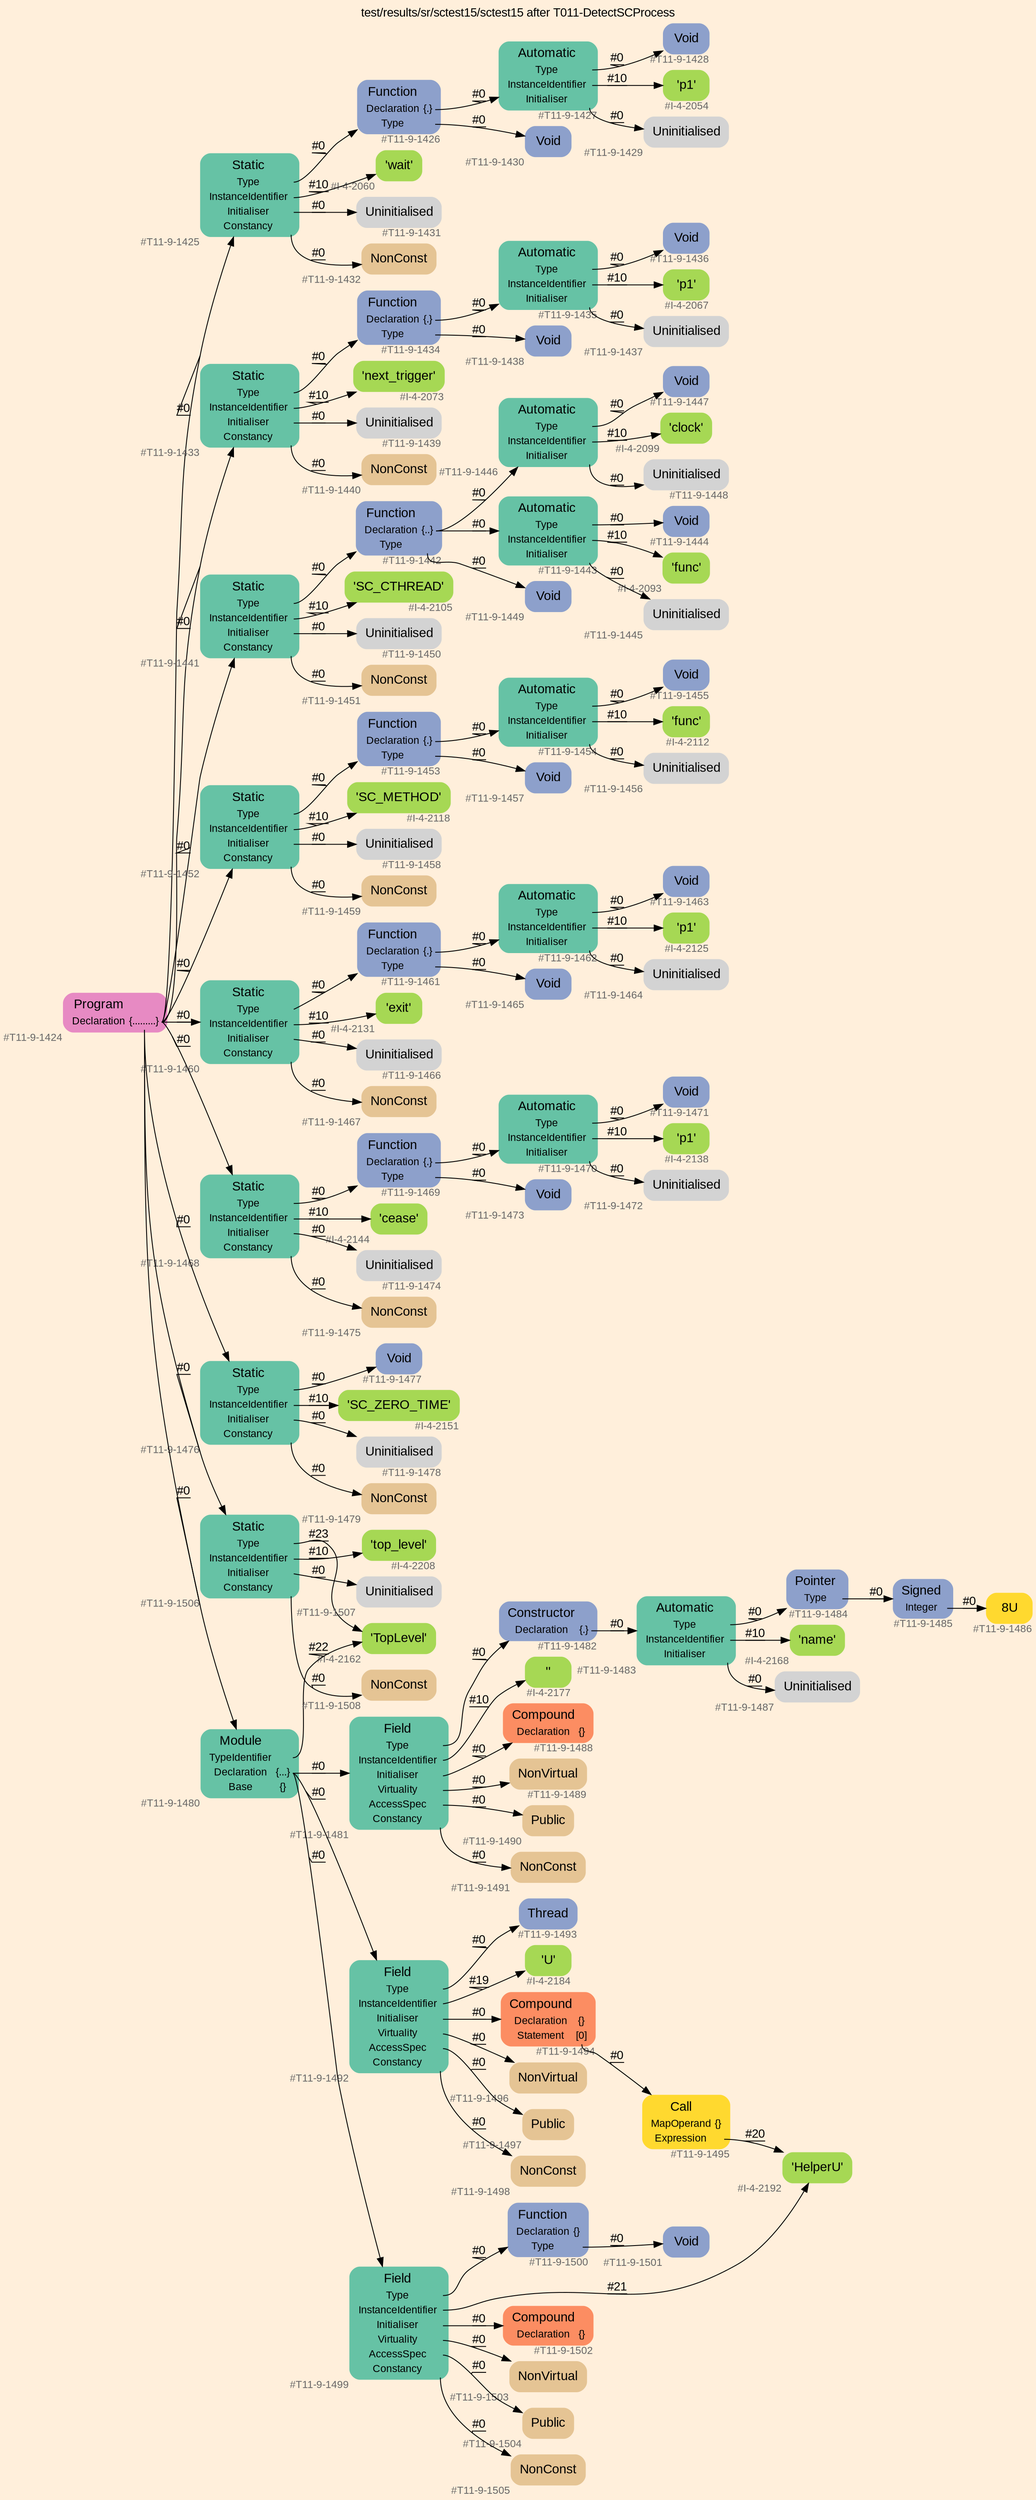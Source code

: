 digraph "test/results/sr/sctest15/sctest15 after T011-DetectSCProcess" {
label = "test/results/sr/sctest15/sctest15 after T011-DetectSCProcess"
labelloc = t
graph [
    rankdir = "LR"
    ranksep = 0.3
    bgcolor = antiquewhite1
    color = black
    fontcolor = black
    fontname = "Arial"
];
node [
    fontname = "Arial"
];
edge [
    fontname = "Arial"
];

// -------------------- node figure --------------------
// -------- block #T11-9-1424 ----------
"#T11-9-1424" [
    fillcolor = "/set28/4"
    xlabel = "#T11-9-1424"
    fontsize = "12"
    fontcolor = grey40
    shape = "plaintext"
    label = <<TABLE BORDER="0" CELLBORDER="0" CELLSPACING="0">
     <TR><TD><FONT COLOR="black" POINT-SIZE="15">Program</FONT></TD></TR>
     <TR><TD><FONT COLOR="black" POINT-SIZE="12">Declaration</FONT></TD><TD PORT="port0"><FONT COLOR="black" POINT-SIZE="12">{.........}</FONT></TD></TR>
    </TABLE>>
    style = "rounded,filled"
];

// -------- block #T11-9-1425 ----------
"#T11-9-1425" [
    fillcolor = "/set28/1"
    xlabel = "#T11-9-1425"
    fontsize = "12"
    fontcolor = grey40
    shape = "plaintext"
    label = <<TABLE BORDER="0" CELLBORDER="0" CELLSPACING="0">
     <TR><TD><FONT COLOR="black" POINT-SIZE="15">Static</FONT></TD></TR>
     <TR><TD><FONT COLOR="black" POINT-SIZE="12">Type</FONT></TD><TD PORT="port0"></TD></TR>
     <TR><TD><FONT COLOR="black" POINT-SIZE="12">InstanceIdentifier</FONT></TD><TD PORT="port1"></TD></TR>
     <TR><TD><FONT COLOR="black" POINT-SIZE="12">Initialiser</FONT></TD><TD PORT="port2"></TD></TR>
     <TR><TD><FONT COLOR="black" POINT-SIZE="12">Constancy</FONT></TD><TD PORT="port3"></TD></TR>
    </TABLE>>
    style = "rounded,filled"
];

// -------- block #T11-9-1426 ----------
"#T11-9-1426" [
    fillcolor = "/set28/3"
    xlabel = "#T11-9-1426"
    fontsize = "12"
    fontcolor = grey40
    shape = "plaintext"
    label = <<TABLE BORDER="0" CELLBORDER="0" CELLSPACING="0">
     <TR><TD><FONT COLOR="black" POINT-SIZE="15">Function</FONT></TD></TR>
     <TR><TD><FONT COLOR="black" POINT-SIZE="12">Declaration</FONT></TD><TD PORT="port0"><FONT COLOR="black" POINT-SIZE="12">{.}</FONT></TD></TR>
     <TR><TD><FONT COLOR="black" POINT-SIZE="12">Type</FONT></TD><TD PORT="port1"></TD></TR>
    </TABLE>>
    style = "rounded,filled"
];

// -------- block #T11-9-1427 ----------
"#T11-9-1427" [
    fillcolor = "/set28/1"
    xlabel = "#T11-9-1427"
    fontsize = "12"
    fontcolor = grey40
    shape = "plaintext"
    label = <<TABLE BORDER="0" CELLBORDER="0" CELLSPACING="0">
     <TR><TD><FONT COLOR="black" POINT-SIZE="15">Automatic</FONT></TD></TR>
     <TR><TD><FONT COLOR="black" POINT-SIZE="12">Type</FONT></TD><TD PORT="port0"></TD></TR>
     <TR><TD><FONT COLOR="black" POINT-SIZE="12">InstanceIdentifier</FONT></TD><TD PORT="port1"></TD></TR>
     <TR><TD><FONT COLOR="black" POINT-SIZE="12">Initialiser</FONT></TD><TD PORT="port2"></TD></TR>
    </TABLE>>
    style = "rounded,filled"
];

// -------- block #T11-9-1428 ----------
"#T11-9-1428" [
    fillcolor = "/set28/3"
    xlabel = "#T11-9-1428"
    fontsize = "12"
    fontcolor = grey40
    shape = "plaintext"
    label = <<TABLE BORDER="0" CELLBORDER="0" CELLSPACING="0">
     <TR><TD><FONT COLOR="black" POINT-SIZE="15">Void</FONT></TD></TR>
    </TABLE>>
    style = "rounded,filled"
];

// -------- block #I-4-2054 ----------
"#I-4-2054" [
    fillcolor = "/set28/5"
    xlabel = "#I-4-2054"
    fontsize = "12"
    fontcolor = grey40
    shape = "plaintext"
    label = <<TABLE BORDER="0" CELLBORDER="0" CELLSPACING="0">
     <TR><TD><FONT COLOR="black" POINT-SIZE="15">'p1'</FONT></TD></TR>
    </TABLE>>
    style = "rounded,filled"
];

// -------- block #T11-9-1429 ----------
"#T11-9-1429" [
    xlabel = "#T11-9-1429"
    fontsize = "12"
    fontcolor = grey40
    shape = "plaintext"
    label = <<TABLE BORDER="0" CELLBORDER="0" CELLSPACING="0">
     <TR><TD><FONT COLOR="black" POINT-SIZE="15">Uninitialised</FONT></TD></TR>
    </TABLE>>
    style = "rounded,filled"
];

// -------- block #T11-9-1430 ----------
"#T11-9-1430" [
    fillcolor = "/set28/3"
    xlabel = "#T11-9-1430"
    fontsize = "12"
    fontcolor = grey40
    shape = "plaintext"
    label = <<TABLE BORDER="0" CELLBORDER="0" CELLSPACING="0">
     <TR><TD><FONT COLOR="black" POINT-SIZE="15">Void</FONT></TD></TR>
    </TABLE>>
    style = "rounded,filled"
];

// -------- block #I-4-2060 ----------
"#I-4-2060" [
    fillcolor = "/set28/5"
    xlabel = "#I-4-2060"
    fontsize = "12"
    fontcolor = grey40
    shape = "plaintext"
    label = <<TABLE BORDER="0" CELLBORDER="0" CELLSPACING="0">
     <TR><TD><FONT COLOR="black" POINT-SIZE="15">'wait'</FONT></TD></TR>
    </TABLE>>
    style = "rounded,filled"
];

// -------- block #T11-9-1431 ----------
"#T11-9-1431" [
    xlabel = "#T11-9-1431"
    fontsize = "12"
    fontcolor = grey40
    shape = "plaintext"
    label = <<TABLE BORDER="0" CELLBORDER="0" CELLSPACING="0">
     <TR><TD><FONT COLOR="black" POINT-SIZE="15">Uninitialised</FONT></TD></TR>
    </TABLE>>
    style = "rounded,filled"
];

// -------- block #T11-9-1432 ----------
"#T11-9-1432" [
    fillcolor = "/set28/7"
    xlabel = "#T11-9-1432"
    fontsize = "12"
    fontcolor = grey40
    shape = "plaintext"
    label = <<TABLE BORDER="0" CELLBORDER="0" CELLSPACING="0">
     <TR><TD><FONT COLOR="black" POINT-SIZE="15">NonConst</FONT></TD></TR>
    </TABLE>>
    style = "rounded,filled"
];

// -------- block #T11-9-1433 ----------
"#T11-9-1433" [
    fillcolor = "/set28/1"
    xlabel = "#T11-9-1433"
    fontsize = "12"
    fontcolor = grey40
    shape = "plaintext"
    label = <<TABLE BORDER="0" CELLBORDER="0" CELLSPACING="0">
     <TR><TD><FONT COLOR="black" POINT-SIZE="15">Static</FONT></TD></TR>
     <TR><TD><FONT COLOR="black" POINT-SIZE="12">Type</FONT></TD><TD PORT="port0"></TD></TR>
     <TR><TD><FONT COLOR="black" POINT-SIZE="12">InstanceIdentifier</FONT></TD><TD PORT="port1"></TD></TR>
     <TR><TD><FONT COLOR="black" POINT-SIZE="12">Initialiser</FONT></TD><TD PORT="port2"></TD></TR>
     <TR><TD><FONT COLOR="black" POINT-SIZE="12">Constancy</FONT></TD><TD PORT="port3"></TD></TR>
    </TABLE>>
    style = "rounded,filled"
];

// -------- block #T11-9-1434 ----------
"#T11-9-1434" [
    fillcolor = "/set28/3"
    xlabel = "#T11-9-1434"
    fontsize = "12"
    fontcolor = grey40
    shape = "plaintext"
    label = <<TABLE BORDER="0" CELLBORDER="0" CELLSPACING="0">
     <TR><TD><FONT COLOR="black" POINT-SIZE="15">Function</FONT></TD></TR>
     <TR><TD><FONT COLOR="black" POINT-SIZE="12">Declaration</FONT></TD><TD PORT="port0"><FONT COLOR="black" POINT-SIZE="12">{.}</FONT></TD></TR>
     <TR><TD><FONT COLOR="black" POINT-SIZE="12">Type</FONT></TD><TD PORT="port1"></TD></TR>
    </TABLE>>
    style = "rounded,filled"
];

// -------- block #T11-9-1435 ----------
"#T11-9-1435" [
    fillcolor = "/set28/1"
    xlabel = "#T11-9-1435"
    fontsize = "12"
    fontcolor = grey40
    shape = "plaintext"
    label = <<TABLE BORDER="0" CELLBORDER="0" CELLSPACING="0">
     <TR><TD><FONT COLOR="black" POINT-SIZE="15">Automatic</FONT></TD></TR>
     <TR><TD><FONT COLOR="black" POINT-SIZE="12">Type</FONT></TD><TD PORT="port0"></TD></TR>
     <TR><TD><FONT COLOR="black" POINT-SIZE="12">InstanceIdentifier</FONT></TD><TD PORT="port1"></TD></TR>
     <TR><TD><FONT COLOR="black" POINT-SIZE="12">Initialiser</FONT></TD><TD PORT="port2"></TD></TR>
    </TABLE>>
    style = "rounded,filled"
];

// -------- block #T11-9-1436 ----------
"#T11-9-1436" [
    fillcolor = "/set28/3"
    xlabel = "#T11-9-1436"
    fontsize = "12"
    fontcolor = grey40
    shape = "plaintext"
    label = <<TABLE BORDER="0" CELLBORDER="0" CELLSPACING="0">
     <TR><TD><FONT COLOR="black" POINT-SIZE="15">Void</FONT></TD></TR>
    </TABLE>>
    style = "rounded,filled"
];

// -------- block #I-4-2067 ----------
"#I-4-2067" [
    fillcolor = "/set28/5"
    xlabel = "#I-4-2067"
    fontsize = "12"
    fontcolor = grey40
    shape = "plaintext"
    label = <<TABLE BORDER="0" CELLBORDER="0" CELLSPACING="0">
     <TR><TD><FONT COLOR="black" POINT-SIZE="15">'p1'</FONT></TD></TR>
    </TABLE>>
    style = "rounded,filled"
];

// -------- block #T11-9-1437 ----------
"#T11-9-1437" [
    xlabel = "#T11-9-1437"
    fontsize = "12"
    fontcolor = grey40
    shape = "plaintext"
    label = <<TABLE BORDER="0" CELLBORDER="0" CELLSPACING="0">
     <TR><TD><FONT COLOR="black" POINT-SIZE="15">Uninitialised</FONT></TD></TR>
    </TABLE>>
    style = "rounded,filled"
];

// -------- block #T11-9-1438 ----------
"#T11-9-1438" [
    fillcolor = "/set28/3"
    xlabel = "#T11-9-1438"
    fontsize = "12"
    fontcolor = grey40
    shape = "plaintext"
    label = <<TABLE BORDER="0" CELLBORDER="0" CELLSPACING="0">
     <TR><TD><FONT COLOR="black" POINT-SIZE="15">Void</FONT></TD></TR>
    </TABLE>>
    style = "rounded,filled"
];

// -------- block #I-4-2073 ----------
"#I-4-2073" [
    fillcolor = "/set28/5"
    xlabel = "#I-4-2073"
    fontsize = "12"
    fontcolor = grey40
    shape = "plaintext"
    label = <<TABLE BORDER="0" CELLBORDER="0" CELLSPACING="0">
     <TR><TD><FONT COLOR="black" POINT-SIZE="15">'next_trigger'</FONT></TD></TR>
    </TABLE>>
    style = "rounded,filled"
];

// -------- block #T11-9-1439 ----------
"#T11-9-1439" [
    xlabel = "#T11-9-1439"
    fontsize = "12"
    fontcolor = grey40
    shape = "plaintext"
    label = <<TABLE BORDER="0" CELLBORDER="0" CELLSPACING="0">
     <TR><TD><FONT COLOR="black" POINT-SIZE="15">Uninitialised</FONT></TD></TR>
    </TABLE>>
    style = "rounded,filled"
];

// -------- block #T11-9-1440 ----------
"#T11-9-1440" [
    fillcolor = "/set28/7"
    xlabel = "#T11-9-1440"
    fontsize = "12"
    fontcolor = grey40
    shape = "plaintext"
    label = <<TABLE BORDER="0" CELLBORDER="0" CELLSPACING="0">
     <TR><TD><FONT COLOR="black" POINT-SIZE="15">NonConst</FONT></TD></TR>
    </TABLE>>
    style = "rounded,filled"
];

// -------- block #T11-9-1441 ----------
"#T11-9-1441" [
    fillcolor = "/set28/1"
    xlabel = "#T11-9-1441"
    fontsize = "12"
    fontcolor = grey40
    shape = "plaintext"
    label = <<TABLE BORDER="0" CELLBORDER="0" CELLSPACING="0">
     <TR><TD><FONT COLOR="black" POINT-SIZE="15">Static</FONT></TD></TR>
     <TR><TD><FONT COLOR="black" POINT-SIZE="12">Type</FONT></TD><TD PORT="port0"></TD></TR>
     <TR><TD><FONT COLOR="black" POINT-SIZE="12">InstanceIdentifier</FONT></TD><TD PORT="port1"></TD></TR>
     <TR><TD><FONT COLOR="black" POINT-SIZE="12">Initialiser</FONT></TD><TD PORT="port2"></TD></TR>
     <TR><TD><FONT COLOR="black" POINT-SIZE="12">Constancy</FONT></TD><TD PORT="port3"></TD></TR>
    </TABLE>>
    style = "rounded,filled"
];

// -------- block #T11-9-1442 ----------
"#T11-9-1442" [
    fillcolor = "/set28/3"
    xlabel = "#T11-9-1442"
    fontsize = "12"
    fontcolor = grey40
    shape = "plaintext"
    label = <<TABLE BORDER="0" CELLBORDER="0" CELLSPACING="0">
     <TR><TD><FONT COLOR="black" POINT-SIZE="15">Function</FONT></TD></TR>
     <TR><TD><FONT COLOR="black" POINT-SIZE="12">Declaration</FONT></TD><TD PORT="port0"><FONT COLOR="black" POINT-SIZE="12">{..}</FONT></TD></TR>
     <TR><TD><FONT COLOR="black" POINT-SIZE="12">Type</FONT></TD><TD PORT="port1"></TD></TR>
    </TABLE>>
    style = "rounded,filled"
];

// -------- block #T11-9-1443 ----------
"#T11-9-1443" [
    fillcolor = "/set28/1"
    xlabel = "#T11-9-1443"
    fontsize = "12"
    fontcolor = grey40
    shape = "plaintext"
    label = <<TABLE BORDER="0" CELLBORDER="0" CELLSPACING="0">
     <TR><TD><FONT COLOR="black" POINT-SIZE="15">Automatic</FONT></TD></TR>
     <TR><TD><FONT COLOR="black" POINT-SIZE="12">Type</FONT></TD><TD PORT="port0"></TD></TR>
     <TR><TD><FONT COLOR="black" POINT-SIZE="12">InstanceIdentifier</FONT></TD><TD PORT="port1"></TD></TR>
     <TR><TD><FONT COLOR="black" POINT-SIZE="12">Initialiser</FONT></TD><TD PORT="port2"></TD></TR>
    </TABLE>>
    style = "rounded,filled"
];

// -------- block #T11-9-1444 ----------
"#T11-9-1444" [
    fillcolor = "/set28/3"
    xlabel = "#T11-9-1444"
    fontsize = "12"
    fontcolor = grey40
    shape = "plaintext"
    label = <<TABLE BORDER="0" CELLBORDER="0" CELLSPACING="0">
     <TR><TD><FONT COLOR="black" POINT-SIZE="15">Void</FONT></TD></TR>
    </TABLE>>
    style = "rounded,filled"
];

// -------- block #I-4-2093 ----------
"#I-4-2093" [
    fillcolor = "/set28/5"
    xlabel = "#I-4-2093"
    fontsize = "12"
    fontcolor = grey40
    shape = "plaintext"
    label = <<TABLE BORDER="0" CELLBORDER="0" CELLSPACING="0">
     <TR><TD><FONT COLOR="black" POINT-SIZE="15">'func'</FONT></TD></TR>
    </TABLE>>
    style = "rounded,filled"
];

// -------- block #T11-9-1445 ----------
"#T11-9-1445" [
    xlabel = "#T11-9-1445"
    fontsize = "12"
    fontcolor = grey40
    shape = "plaintext"
    label = <<TABLE BORDER="0" CELLBORDER="0" CELLSPACING="0">
     <TR><TD><FONT COLOR="black" POINT-SIZE="15">Uninitialised</FONT></TD></TR>
    </TABLE>>
    style = "rounded,filled"
];

// -------- block #T11-9-1446 ----------
"#T11-9-1446" [
    fillcolor = "/set28/1"
    xlabel = "#T11-9-1446"
    fontsize = "12"
    fontcolor = grey40
    shape = "plaintext"
    label = <<TABLE BORDER="0" CELLBORDER="0" CELLSPACING="0">
     <TR><TD><FONT COLOR="black" POINT-SIZE="15">Automatic</FONT></TD></TR>
     <TR><TD><FONT COLOR="black" POINT-SIZE="12">Type</FONT></TD><TD PORT="port0"></TD></TR>
     <TR><TD><FONT COLOR="black" POINT-SIZE="12">InstanceIdentifier</FONT></TD><TD PORT="port1"></TD></TR>
     <TR><TD><FONT COLOR="black" POINT-SIZE="12">Initialiser</FONT></TD><TD PORT="port2"></TD></TR>
    </TABLE>>
    style = "rounded,filled"
];

// -------- block #T11-9-1447 ----------
"#T11-9-1447" [
    fillcolor = "/set28/3"
    xlabel = "#T11-9-1447"
    fontsize = "12"
    fontcolor = grey40
    shape = "plaintext"
    label = <<TABLE BORDER="0" CELLBORDER="0" CELLSPACING="0">
     <TR><TD><FONT COLOR="black" POINT-SIZE="15">Void</FONT></TD></TR>
    </TABLE>>
    style = "rounded,filled"
];

// -------- block #I-4-2099 ----------
"#I-4-2099" [
    fillcolor = "/set28/5"
    xlabel = "#I-4-2099"
    fontsize = "12"
    fontcolor = grey40
    shape = "plaintext"
    label = <<TABLE BORDER="0" CELLBORDER="0" CELLSPACING="0">
     <TR><TD><FONT COLOR="black" POINT-SIZE="15">'clock'</FONT></TD></TR>
    </TABLE>>
    style = "rounded,filled"
];

// -------- block #T11-9-1448 ----------
"#T11-9-1448" [
    xlabel = "#T11-9-1448"
    fontsize = "12"
    fontcolor = grey40
    shape = "plaintext"
    label = <<TABLE BORDER="0" CELLBORDER="0" CELLSPACING="0">
     <TR><TD><FONT COLOR="black" POINT-SIZE="15">Uninitialised</FONT></TD></TR>
    </TABLE>>
    style = "rounded,filled"
];

// -------- block #T11-9-1449 ----------
"#T11-9-1449" [
    fillcolor = "/set28/3"
    xlabel = "#T11-9-1449"
    fontsize = "12"
    fontcolor = grey40
    shape = "plaintext"
    label = <<TABLE BORDER="0" CELLBORDER="0" CELLSPACING="0">
     <TR><TD><FONT COLOR="black" POINT-SIZE="15">Void</FONT></TD></TR>
    </TABLE>>
    style = "rounded,filled"
];

// -------- block #I-4-2105 ----------
"#I-4-2105" [
    fillcolor = "/set28/5"
    xlabel = "#I-4-2105"
    fontsize = "12"
    fontcolor = grey40
    shape = "plaintext"
    label = <<TABLE BORDER="0" CELLBORDER="0" CELLSPACING="0">
     <TR><TD><FONT COLOR="black" POINT-SIZE="15">'SC_CTHREAD'</FONT></TD></TR>
    </TABLE>>
    style = "rounded,filled"
];

// -------- block #T11-9-1450 ----------
"#T11-9-1450" [
    xlabel = "#T11-9-1450"
    fontsize = "12"
    fontcolor = grey40
    shape = "plaintext"
    label = <<TABLE BORDER="0" CELLBORDER="0" CELLSPACING="0">
     <TR><TD><FONT COLOR="black" POINT-SIZE="15">Uninitialised</FONT></TD></TR>
    </TABLE>>
    style = "rounded,filled"
];

// -------- block #T11-9-1451 ----------
"#T11-9-1451" [
    fillcolor = "/set28/7"
    xlabel = "#T11-9-1451"
    fontsize = "12"
    fontcolor = grey40
    shape = "plaintext"
    label = <<TABLE BORDER="0" CELLBORDER="0" CELLSPACING="0">
     <TR><TD><FONT COLOR="black" POINT-SIZE="15">NonConst</FONT></TD></TR>
    </TABLE>>
    style = "rounded,filled"
];

// -------- block #T11-9-1452 ----------
"#T11-9-1452" [
    fillcolor = "/set28/1"
    xlabel = "#T11-9-1452"
    fontsize = "12"
    fontcolor = grey40
    shape = "plaintext"
    label = <<TABLE BORDER="0" CELLBORDER="0" CELLSPACING="0">
     <TR><TD><FONT COLOR="black" POINT-SIZE="15">Static</FONT></TD></TR>
     <TR><TD><FONT COLOR="black" POINT-SIZE="12">Type</FONT></TD><TD PORT="port0"></TD></TR>
     <TR><TD><FONT COLOR="black" POINT-SIZE="12">InstanceIdentifier</FONT></TD><TD PORT="port1"></TD></TR>
     <TR><TD><FONT COLOR="black" POINT-SIZE="12">Initialiser</FONT></TD><TD PORT="port2"></TD></TR>
     <TR><TD><FONT COLOR="black" POINT-SIZE="12">Constancy</FONT></TD><TD PORT="port3"></TD></TR>
    </TABLE>>
    style = "rounded,filled"
];

// -------- block #T11-9-1453 ----------
"#T11-9-1453" [
    fillcolor = "/set28/3"
    xlabel = "#T11-9-1453"
    fontsize = "12"
    fontcolor = grey40
    shape = "plaintext"
    label = <<TABLE BORDER="0" CELLBORDER="0" CELLSPACING="0">
     <TR><TD><FONT COLOR="black" POINT-SIZE="15">Function</FONT></TD></TR>
     <TR><TD><FONT COLOR="black" POINT-SIZE="12">Declaration</FONT></TD><TD PORT="port0"><FONT COLOR="black" POINT-SIZE="12">{.}</FONT></TD></TR>
     <TR><TD><FONT COLOR="black" POINT-SIZE="12">Type</FONT></TD><TD PORT="port1"></TD></TR>
    </TABLE>>
    style = "rounded,filled"
];

// -------- block #T11-9-1454 ----------
"#T11-9-1454" [
    fillcolor = "/set28/1"
    xlabel = "#T11-9-1454"
    fontsize = "12"
    fontcolor = grey40
    shape = "plaintext"
    label = <<TABLE BORDER="0" CELLBORDER="0" CELLSPACING="0">
     <TR><TD><FONT COLOR="black" POINT-SIZE="15">Automatic</FONT></TD></TR>
     <TR><TD><FONT COLOR="black" POINT-SIZE="12">Type</FONT></TD><TD PORT="port0"></TD></TR>
     <TR><TD><FONT COLOR="black" POINT-SIZE="12">InstanceIdentifier</FONT></TD><TD PORT="port1"></TD></TR>
     <TR><TD><FONT COLOR="black" POINT-SIZE="12">Initialiser</FONT></TD><TD PORT="port2"></TD></TR>
    </TABLE>>
    style = "rounded,filled"
];

// -------- block #T11-9-1455 ----------
"#T11-9-1455" [
    fillcolor = "/set28/3"
    xlabel = "#T11-9-1455"
    fontsize = "12"
    fontcolor = grey40
    shape = "plaintext"
    label = <<TABLE BORDER="0" CELLBORDER="0" CELLSPACING="0">
     <TR><TD><FONT COLOR="black" POINT-SIZE="15">Void</FONT></TD></TR>
    </TABLE>>
    style = "rounded,filled"
];

// -------- block #I-4-2112 ----------
"#I-4-2112" [
    fillcolor = "/set28/5"
    xlabel = "#I-4-2112"
    fontsize = "12"
    fontcolor = grey40
    shape = "plaintext"
    label = <<TABLE BORDER="0" CELLBORDER="0" CELLSPACING="0">
     <TR><TD><FONT COLOR="black" POINT-SIZE="15">'func'</FONT></TD></TR>
    </TABLE>>
    style = "rounded,filled"
];

// -------- block #T11-9-1456 ----------
"#T11-9-1456" [
    xlabel = "#T11-9-1456"
    fontsize = "12"
    fontcolor = grey40
    shape = "plaintext"
    label = <<TABLE BORDER="0" CELLBORDER="0" CELLSPACING="0">
     <TR><TD><FONT COLOR="black" POINT-SIZE="15">Uninitialised</FONT></TD></TR>
    </TABLE>>
    style = "rounded,filled"
];

// -------- block #T11-9-1457 ----------
"#T11-9-1457" [
    fillcolor = "/set28/3"
    xlabel = "#T11-9-1457"
    fontsize = "12"
    fontcolor = grey40
    shape = "plaintext"
    label = <<TABLE BORDER="0" CELLBORDER="0" CELLSPACING="0">
     <TR><TD><FONT COLOR="black" POINT-SIZE="15">Void</FONT></TD></TR>
    </TABLE>>
    style = "rounded,filled"
];

// -------- block #I-4-2118 ----------
"#I-4-2118" [
    fillcolor = "/set28/5"
    xlabel = "#I-4-2118"
    fontsize = "12"
    fontcolor = grey40
    shape = "plaintext"
    label = <<TABLE BORDER="0" CELLBORDER="0" CELLSPACING="0">
     <TR><TD><FONT COLOR="black" POINT-SIZE="15">'SC_METHOD'</FONT></TD></TR>
    </TABLE>>
    style = "rounded,filled"
];

// -------- block #T11-9-1458 ----------
"#T11-9-1458" [
    xlabel = "#T11-9-1458"
    fontsize = "12"
    fontcolor = grey40
    shape = "plaintext"
    label = <<TABLE BORDER="0" CELLBORDER="0" CELLSPACING="0">
     <TR><TD><FONT COLOR="black" POINT-SIZE="15">Uninitialised</FONT></TD></TR>
    </TABLE>>
    style = "rounded,filled"
];

// -------- block #T11-9-1459 ----------
"#T11-9-1459" [
    fillcolor = "/set28/7"
    xlabel = "#T11-9-1459"
    fontsize = "12"
    fontcolor = grey40
    shape = "plaintext"
    label = <<TABLE BORDER="0" CELLBORDER="0" CELLSPACING="0">
     <TR><TD><FONT COLOR="black" POINT-SIZE="15">NonConst</FONT></TD></TR>
    </TABLE>>
    style = "rounded,filled"
];

// -------- block #T11-9-1460 ----------
"#T11-9-1460" [
    fillcolor = "/set28/1"
    xlabel = "#T11-9-1460"
    fontsize = "12"
    fontcolor = grey40
    shape = "plaintext"
    label = <<TABLE BORDER="0" CELLBORDER="0" CELLSPACING="0">
     <TR><TD><FONT COLOR="black" POINT-SIZE="15">Static</FONT></TD></TR>
     <TR><TD><FONT COLOR="black" POINT-SIZE="12">Type</FONT></TD><TD PORT="port0"></TD></TR>
     <TR><TD><FONT COLOR="black" POINT-SIZE="12">InstanceIdentifier</FONT></TD><TD PORT="port1"></TD></TR>
     <TR><TD><FONT COLOR="black" POINT-SIZE="12">Initialiser</FONT></TD><TD PORT="port2"></TD></TR>
     <TR><TD><FONT COLOR="black" POINT-SIZE="12">Constancy</FONT></TD><TD PORT="port3"></TD></TR>
    </TABLE>>
    style = "rounded,filled"
];

// -------- block #T11-9-1461 ----------
"#T11-9-1461" [
    fillcolor = "/set28/3"
    xlabel = "#T11-9-1461"
    fontsize = "12"
    fontcolor = grey40
    shape = "plaintext"
    label = <<TABLE BORDER="0" CELLBORDER="0" CELLSPACING="0">
     <TR><TD><FONT COLOR="black" POINT-SIZE="15">Function</FONT></TD></TR>
     <TR><TD><FONT COLOR="black" POINT-SIZE="12">Declaration</FONT></TD><TD PORT="port0"><FONT COLOR="black" POINT-SIZE="12">{.}</FONT></TD></TR>
     <TR><TD><FONT COLOR="black" POINT-SIZE="12">Type</FONT></TD><TD PORT="port1"></TD></TR>
    </TABLE>>
    style = "rounded,filled"
];

// -------- block #T11-9-1462 ----------
"#T11-9-1462" [
    fillcolor = "/set28/1"
    xlabel = "#T11-9-1462"
    fontsize = "12"
    fontcolor = grey40
    shape = "plaintext"
    label = <<TABLE BORDER="0" CELLBORDER="0" CELLSPACING="0">
     <TR><TD><FONT COLOR="black" POINT-SIZE="15">Automatic</FONT></TD></TR>
     <TR><TD><FONT COLOR="black" POINT-SIZE="12">Type</FONT></TD><TD PORT="port0"></TD></TR>
     <TR><TD><FONT COLOR="black" POINT-SIZE="12">InstanceIdentifier</FONT></TD><TD PORT="port1"></TD></TR>
     <TR><TD><FONT COLOR="black" POINT-SIZE="12">Initialiser</FONT></TD><TD PORT="port2"></TD></TR>
    </TABLE>>
    style = "rounded,filled"
];

// -------- block #T11-9-1463 ----------
"#T11-9-1463" [
    fillcolor = "/set28/3"
    xlabel = "#T11-9-1463"
    fontsize = "12"
    fontcolor = grey40
    shape = "plaintext"
    label = <<TABLE BORDER="0" CELLBORDER="0" CELLSPACING="0">
     <TR><TD><FONT COLOR="black" POINT-SIZE="15">Void</FONT></TD></TR>
    </TABLE>>
    style = "rounded,filled"
];

// -------- block #I-4-2125 ----------
"#I-4-2125" [
    fillcolor = "/set28/5"
    xlabel = "#I-4-2125"
    fontsize = "12"
    fontcolor = grey40
    shape = "plaintext"
    label = <<TABLE BORDER="0" CELLBORDER="0" CELLSPACING="0">
     <TR><TD><FONT COLOR="black" POINT-SIZE="15">'p1'</FONT></TD></TR>
    </TABLE>>
    style = "rounded,filled"
];

// -------- block #T11-9-1464 ----------
"#T11-9-1464" [
    xlabel = "#T11-9-1464"
    fontsize = "12"
    fontcolor = grey40
    shape = "plaintext"
    label = <<TABLE BORDER="0" CELLBORDER="0" CELLSPACING="0">
     <TR><TD><FONT COLOR="black" POINT-SIZE="15">Uninitialised</FONT></TD></TR>
    </TABLE>>
    style = "rounded,filled"
];

// -------- block #T11-9-1465 ----------
"#T11-9-1465" [
    fillcolor = "/set28/3"
    xlabel = "#T11-9-1465"
    fontsize = "12"
    fontcolor = grey40
    shape = "plaintext"
    label = <<TABLE BORDER="0" CELLBORDER="0" CELLSPACING="0">
     <TR><TD><FONT COLOR="black" POINT-SIZE="15">Void</FONT></TD></TR>
    </TABLE>>
    style = "rounded,filled"
];

// -------- block #I-4-2131 ----------
"#I-4-2131" [
    fillcolor = "/set28/5"
    xlabel = "#I-4-2131"
    fontsize = "12"
    fontcolor = grey40
    shape = "plaintext"
    label = <<TABLE BORDER="0" CELLBORDER="0" CELLSPACING="0">
     <TR><TD><FONT COLOR="black" POINT-SIZE="15">'exit'</FONT></TD></TR>
    </TABLE>>
    style = "rounded,filled"
];

// -------- block #T11-9-1466 ----------
"#T11-9-1466" [
    xlabel = "#T11-9-1466"
    fontsize = "12"
    fontcolor = grey40
    shape = "plaintext"
    label = <<TABLE BORDER="0" CELLBORDER="0" CELLSPACING="0">
     <TR><TD><FONT COLOR="black" POINT-SIZE="15">Uninitialised</FONT></TD></TR>
    </TABLE>>
    style = "rounded,filled"
];

// -------- block #T11-9-1467 ----------
"#T11-9-1467" [
    fillcolor = "/set28/7"
    xlabel = "#T11-9-1467"
    fontsize = "12"
    fontcolor = grey40
    shape = "plaintext"
    label = <<TABLE BORDER="0" CELLBORDER="0" CELLSPACING="0">
     <TR><TD><FONT COLOR="black" POINT-SIZE="15">NonConst</FONT></TD></TR>
    </TABLE>>
    style = "rounded,filled"
];

// -------- block #T11-9-1468 ----------
"#T11-9-1468" [
    fillcolor = "/set28/1"
    xlabel = "#T11-9-1468"
    fontsize = "12"
    fontcolor = grey40
    shape = "plaintext"
    label = <<TABLE BORDER="0" CELLBORDER="0" CELLSPACING="0">
     <TR><TD><FONT COLOR="black" POINT-SIZE="15">Static</FONT></TD></TR>
     <TR><TD><FONT COLOR="black" POINT-SIZE="12">Type</FONT></TD><TD PORT="port0"></TD></TR>
     <TR><TD><FONT COLOR="black" POINT-SIZE="12">InstanceIdentifier</FONT></TD><TD PORT="port1"></TD></TR>
     <TR><TD><FONT COLOR="black" POINT-SIZE="12">Initialiser</FONT></TD><TD PORT="port2"></TD></TR>
     <TR><TD><FONT COLOR="black" POINT-SIZE="12">Constancy</FONT></TD><TD PORT="port3"></TD></TR>
    </TABLE>>
    style = "rounded,filled"
];

// -------- block #T11-9-1469 ----------
"#T11-9-1469" [
    fillcolor = "/set28/3"
    xlabel = "#T11-9-1469"
    fontsize = "12"
    fontcolor = grey40
    shape = "plaintext"
    label = <<TABLE BORDER="0" CELLBORDER="0" CELLSPACING="0">
     <TR><TD><FONT COLOR="black" POINT-SIZE="15">Function</FONT></TD></TR>
     <TR><TD><FONT COLOR="black" POINT-SIZE="12">Declaration</FONT></TD><TD PORT="port0"><FONT COLOR="black" POINT-SIZE="12">{.}</FONT></TD></TR>
     <TR><TD><FONT COLOR="black" POINT-SIZE="12">Type</FONT></TD><TD PORT="port1"></TD></TR>
    </TABLE>>
    style = "rounded,filled"
];

// -------- block #T11-9-1470 ----------
"#T11-9-1470" [
    fillcolor = "/set28/1"
    xlabel = "#T11-9-1470"
    fontsize = "12"
    fontcolor = grey40
    shape = "plaintext"
    label = <<TABLE BORDER="0" CELLBORDER="0" CELLSPACING="0">
     <TR><TD><FONT COLOR="black" POINT-SIZE="15">Automatic</FONT></TD></TR>
     <TR><TD><FONT COLOR="black" POINT-SIZE="12">Type</FONT></TD><TD PORT="port0"></TD></TR>
     <TR><TD><FONT COLOR="black" POINT-SIZE="12">InstanceIdentifier</FONT></TD><TD PORT="port1"></TD></TR>
     <TR><TD><FONT COLOR="black" POINT-SIZE="12">Initialiser</FONT></TD><TD PORT="port2"></TD></TR>
    </TABLE>>
    style = "rounded,filled"
];

// -------- block #T11-9-1471 ----------
"#T11-9-1471" [
    fillcolor = "/set28/3"
    xlabel = "#T11-9-1471"
    fontsize = "12"
    fontcolor = grey40
    shape = "plaintext"
    label = <<TABLE BORDER="0" CELLBORDER="0" CELLSPACING="0">
     <TR><TD><FONT COLOR="black" POINT-SIZE="15">Void</FONT></TD></TR>
    </TABLE>>
    style = "rounded,filled"
];

// -------- block #I-4-2138 ----------
"#I-4-2138" [
    fillcolor = "/set28/5"
    xlabel = "#I-4-2138"
    fontsize = "12"
    fontcolor = grey40
    shape = "plaintext"
    label = <<TABLE BORDER="0" CELLBORDER="0" CELLSPACING="0">
     <TR><TD><FONT COLOR="black" POINT-SIZE="15">'p1'</FONT></TD></TR>
    </TABLE>>
    style = "rounded,filled"
];

// -------- block #T11-9-1472 ----------
"#T11-9-1472" [
    xlabel = "#T11-9-1472"
    fontsize = "12"
    fontcolor = grey40
    shape = "plaintext"
    label = <<TABLE BORDER="0" CELLBORDER="0" CELLSPACING="0">
     <TR><TD><FONT COLOR="black" POINT-SIZE="15">Uninitialised</FONT></TD></TR>
    </TABLE>>
    style = "rounded,filled"
];

// -------- block #T11-9-1473 ----------
"#T11-9-1473" [
    fillcolor = "/set28/3"
    xlabel = "#T11-9-1473"
    fontsize = "12"
    fontcolor = grey40
    shape = "plaintext"
    label = <<TABLE BORDER="0" CELLBORDER="0" CELLSPACING="0">
     <TR><TD><FONT COLOR="black" POINT-SIZE="15">Void</FONT></TD></TR>
    </TABLE>>
    style = "rounded,filled"
];

// -------- block #I-4-2144 ----------
"#I-4-2144" [
    fillcolor = "/set28/5"
    xlabel = "#I-4-2144"
    fontsize = "12"
    fontcolor = grey40
    shape = "plaintext"
    label = <<TABLE BORDER="0" CELLBORDER="0" CELLSPACING="0">
     <TR><TD><FONT COLOR="black" POINT-SIZE="15">'cease'</FONT></TD></TR>
    </TABLE>>
    style = "rounded,filled"
];

// -------- block #T11-9-1474 ----------
"#T11-9-1474" [
    xlabel = "#T11-9-1474"
    fontsize = "12"
    fontcolor = grey40
    shape = "plaintext"
    label = <<TABLE BORDER="0" CELLBORDER="0" CELLSPACING="0">
     <TR><TD><FONT COLOR="black" POINT-SIZE="15">Uninitialised</FONT></TD></TR>
    </TABLE>>
    style = "rounded,filled"
];

// -------- block #T11-9-1475 ----------
"#T11-9-1475" [
    fillcolor = "/set28/7"
    xlabel = "#T11-9-1475"
    fontsize = "12"
    fontcolor = grey40
    shape = "plaintext"
    label = <<TABLE BORDER="0" CELLBORDER="0" CELLSPACING="0">
     <TR><TD><FONT COLOR="black" POINT-SIZE="15">NonConst</FONT></TD></TR>
    </TABLE>>
    style = "rounded,filled"
];

// -------- block #T11-9-1476 ----------
"#T11-9-1476" [
    fillcolor = "/set28/1"
    xlabel = "#T11-9-1476"
    fontsize = "12"
    fontcolor = grey40
    shape = "plaintext"
    label = <<TABLE BORDER="0" CELLBORDER="0" CELLSPACING="0">
     <TR><TD><FONT COLOR="black" POINT-SIZE="15">Static</FONT></TD></TR>
     <TR><TD><FONT COLOR="black" POINT-SIZE="12">Type</FONT></TD><TD PORT="port0"></TD></TR>
     <TR><TD><FONT COLOR="black" POINT-SIZE="12">InstanceIdentifier</FONT></TD><TD PORT="port1"></TD></TR>
     <TR><TD><FONT COLOR="black" POINT-SIZE="12">Initialiser</FONT></TD><TD PORT="port2"></TD></TR>
     <TR><TD><FONT COLOR="black" POINT-SIZE="12">Constancy</FONT></TD><TD PORT="port3"></TD></TR>
    </TABLE>>
    style = "rounded,filled"
];

// -------- block #T11-9-1477 ----------
"#T11-9-1477" [
    fillcolor = "/set28/3"
    xlabel = "#T11-9-1477"
    fontsize = "12"
    fontcolor = grey40
    shape = "plaintext"
    label = <<TABLE BORDER="0" CELLBORDER="0" CELLSPACING="0">
     <TR><TD><FONT COLOR="black" POINT-SIZE="15">Void</FONT></TD></TR>
    </TABLE>>
    style = "rounded,filled"
];

// -------- block #I-4-2151 ----------
"#I-4-2151" [
    fillcolor = "/set28/5"
    xlabel = "#I-4-2151"
    fontsize = "12"
    fontcolor = grey40
    shape = "plaintext"
    label = <<TABLE BORDER="0" CELLBORDER="0" CELLSPACING="0">
     <TR><TD><FONT COLOR="black" POINT-SIZE="15">'SC_ZERO_TIME'</FONT></TD></TR>
    </TABLE>>
    style = "rounded,filled"
];

// -------- block #T11-9-1478 ----------
"#T11-9-1478" [
    xlabel = "#T11-9-1478"
    fontsize = "12"
    fontcolor = grey40
    shape = "plaintext"
    label = <<TABLE BORDER="0" CELLBORDER="0" CELLSPACING="0">
     <TR><TD><FONT COLOR="black" POINT-SIZE="15">Uninitialised</FONT></TD></TR>
    </TABLE>>
    style = "rounded,filled"
];

// -------- block #T11-9-1479 ----------
"#T11-9-1479" [
    fillcolor = "/set28/7"
    xlabel = "#T11-9-1479"
    fontsize = "12"
    fontcolor = grey40
    shape = "plaintext"
    label = <<TABLE BORDER="0" CELLBORDER="0" CELLSPACING="0">
     <TR><TD><FONT COLOR="black" POINT-SIZE="15">NonConst</FONT></TD></TR>
    </TABLE>>
    style = "rounded,filled"
];

// -------- block #T11-9-1480 ----------
"#T11-9-1480" [
    fillcolor = "/set28/1"
    xlabel = "#T11-9-1480"
    fontsize = "12"
    fontcolor = grey40
    shape = "plaintext"
    label = <<TABLE BORDER="0" CELLBORDER="0" CELLSPACING="0">
     <TR><TD><FONT COLOR="black" POINT-SIZE="15">Module</FONT></TD></TR>
     <TR><TD><FONT COLOR="black" POINT-SIZE="12">TypeIdentifier</FONT></TD><TD PORT="port0"></TD></TR>
     <TR><TD><FONT COLOR="black" POINT-SIZE="12">Declaration</FONT></TD><TD PORT="port1"><FONT COLOR="black" POINT-SIZE="12">{...}</FONT></TD></TR>
     <TR><TD><FONT COLOR="black" POINT-SIZE="12">Base</FONT></TD><TD PORT="port2"><FONT COLOR="black" POINT-SIZE="12">{}</FONT></TD></TR>
    </TABLE>>
    style = "rounded,filled"
];

// -------- block #I-4-2162 ----------
"#I-4-2162" [
    fillcolor = "/set28/5"
    xlabel = "#I-4-2162"
    fontsize = "12"
    fontcolor = grey40
    shape = "plaintext"
    label = <<TABLE BORDER="0" CELLBORDER="0" CELLSPACING="0">
     <TR><TD><FONT COLOR="black" POINT-SIZE="15">'TopLevel'</FONT></TD></TR>
    </TABLE>>
    style = "rounded,filled"
];

// -------- block #T11-9-1481 ----------
"#T11-9-1481" [
    fillcolor = "/set28/1"
    xlabel = "#T11-9-1481"
    fontsize = "12"
    fontcolor = grey40
    shape = "plaintext"
    label = <<TABLE BORDER="0" CELLBORDER="0" CELLSPACING="0">
     <TR><TD><FONT COLOR="black" POINT-SIZE="15">Field</FONT></TD></TR>
     <TR><TD><FONT COLOR="black" POINT-SIZE="12">Type</FONT></TD><TD PORT="port0"></TD></TR>
     <TR><TD><FONT COLOR="black" POINT-SIZE="12">InstanceIdentifier</FONT></TD><TD PORT="port1"></TD></TR>
     <TR><TD><FONT COLOR="black" POINT-SIZE="12">Initialiser</FONT></TD><TD PORT="port2"></TD></TR>
     <TR><TD><FONT COLOR="black" POINT-SIZE="12">Virtuality</FONT></TD><TD PORT="port3"></TD></TR>
     <TR><TD><FONT COLOR="black" POINT-SIZE="12">AccessSpec</FONT></TD><TD PORT="port4"></TD></TR>
     <TR><TD><FONT COLOR="black" POINT-SIZE="12">Constancy</FONT></TD><TD PORT="port5"></TD></TR>
    </TABLE>>
    style = "rounded,filled"
];

// -------- block #T11-9-1482 ----------
"#T11-9-1482" [
    fillcolor = "/set28/3"
    xlabel = "#T11-9-1482"
    fontsize = "12"
    fontcolor = grey40
    shape = "plaintext"
    label = <<TABLE BORDER="0" CELLBORDER="0" CELLSPACING="0">
     <TR><TD><FONT COLOR="black" POINT-SIZE="15">Constructor</FONT></TD></TR>
     <TR><TD><FONT COLOR="black" POINT-SIZE="12">Declaration</FONT></TD><TD PORT="port0"><FONT COLOR="black" POINT-SIZE="12">{.}</FONT></TD></TR>
    </TABLE>>
    style = "rounded,filled"
];

// -------- block #T11-9-1483 ----------
"#T11-9-1483" [
    fillcolor = "/set28/1"
    xlabel = "#T11-9-1483"
    fontsize = "12"
    fontcolor = grey40
    shape = "plaintext"
    label = <<TABLE BORDER="0" CELLBORDER="0" CELLSPACING="0">
     <TR><TD><FONT COLOR="black" POINT-SIZE="15">Automatic</FONT></TD></TR>
     <TR><TD><FONT COLOR="black" POINT-SIZE="12">Type</FONT></TD><TD PORT="port0"></TD></TR>
     <TR><TD><FONT COLOR="black" POINT-SIZE="12">InstanceIdentifier</FONT></TD><TD PORT="port1"></TD></TR>
     <TR><TD><FONT COLOR="black" POINT-SIZE="12">Initialiser</FONT></TD><TD PORT="port2"></TD></TR>
    </TABLE>>
    style = "rounded,filled"
];

// -------- block #T11-9-1484 ----------
"#T11-9-1484" [
    fillcolor = "/set28/3"
    xlabel = "#T11-9-1484"
    fontsize = "12"
    fontcolor = grey40
    shape = "plaintext"
    label = <<TABLE BORDER="0" CELLBORDER="0" CELLSPACING="0">
     <TR><TD><FONT COLOR="black" POINT-SIZE="15">Pointer</FONT></TD></TR>
     <TR><TD><FONT COLOR="black" POINT-SIZE="12">Type</FONT></TD><TD PORT="port0"></TD></TR>
    </TABLE>>
    style = "rounded,filled"
];

// -------- block #T11-9-1485 ----------
"#T11-9-1485" [
    fillcolor = "/set28/3"
    xlabel = "#T11-9-1485"
    fontsize = "12"
    fontcolor = grey40
    shape = "plaintext"
    label = <<TABLE BORDER="0" CELLBORDER="0" CELLSPACING="0">
     <TR><TD><FONT COLOR="black" POINT-SIZE="15">Signed</FONT></TD></TR>
     <TR><TD><FONT COLOR="black" POINT-SIZE="12">Integer</FONT></TD><TD PORT="port0"></TD></TR>
    </TABLE>>
    style = "rounded,filled"
];

// -------- block #T11-9-1486 ----------
"#T11-9-1486" [
    fillcolor = "/set28/6"
    xlabel = "#T11-9-1486"
    fontsize = "12"
    fontcolor = grey40
    shape = "plaintext"
    label = <<TABLE BORDER="0" CELLBORDER="0" CELLSPACING="0">
     <TR><TD><FONT COLOR="black" POINT-SIZE="15">8U</FONT></TD></TR>
    </TABLE>>
    style = "rounded,filled"
];

// -------- block #I-4-2168 ----------
"#I-4-2168" [
    fillcolor = "/set28/5"
    xlabel = "#I-4-2168"
    fontsize = "12"
    fontcolor = grey40
    shape = "plaintext"
    label = <<TABLE BORDER="0" CELLBORDER="0" CELLSPACING="0">
     <TR><TD><FONT COLOR="black" POINT-SIZE="15">'name'</FONT></TD></TR>
    </TABLE>>
    style = "rounded,filled"
];

// -------- block #T11-9-1487 ----------
"#T11-9-1487" [
    xlabel = "#T11-9-1487"
    fontsize = "12"
    fontcolor = grey40
    shape = "plaintext"
    label = <<TABLE BORDER="0" CELLBORDER="0" CELLSPACING="0">
     <TR><TD><FONT COLOR="black" POINT-SIZE="15">Uninitialised</FONT></TD></TR>
    </TABLE>>
    style = "rounded,filled"
];

// -------- block #I-4-2177 ----------
"#I-4-2177" [
    fillcolor = "/set28/5"
    xlabel = "#I-4-2177"
    fontsize = "12"
    fontcolor = grey40
    shape = "plaintext"
    label = <<TABLE BORDER="0" CELLBORDER="0" CELLSPACING="0">
     <TR><TD><FONT COLOR="black" POINT-SIZE="15">''</FONT></TD></TR>
    </TABLE>>
    style = "rounded,filled"
];

// -------- block #T11-9-1488 ----------
"#T11-9-1488" [
    fillcolor = "/set28/2"
    xlabel = "#T11-9-1488"
    fontsize = "12"
    fontcolor = grey40
    shape = "plaintext"
    label = <<TABLE BORDER="0" CELLBORDER="0" CELLSPACING="0">
     <TR><TD><FONT COLOR="black" POINT-SIZE="15">Compound</FONT></TD></TR>
     <TR><TD><FONT COLOR="black" POINT-SIZE="12">Declaration</FONT></TD><TD PORT="port0"><FONT COLOR="black" POINT-SIZE="12">{}</FONT></TD></TR>
    </TABLE>>
    style = "rounded,filled"
];

// -------- block #T11-9-1489 ----------
"#T11-9-1489" [
    fillcolor = "/set28/7"
    xlabel = "#T11-9-1489"
    fontsize = "12"
    fontcolor = grey40
    shape = "plaintext"
    label = <<TABLE BORDER="0" CELLBORDER="0" CELLSPACING="0">
     <TR><TD><FONT COLOR="black" POINT-SIZE="15">NonVirtual</FONT></TD></TR>
    </TABLE>>
    style = "rounded,filled"
];

// -------- block #T11-9-1490 ----------
"#T11-9-1490" [
    fillcolor = "/set28/7"
    xlabel = "#T11-9-1490"
    fontsize = "12"
    fontcolor = grey40
    shape = "plaintext"
    label = <<TABLE BORDER="0" CELLBORDER="0" CELLSPACING="0">
     <TR><TD><FONT COLOR="black" POINT-SIZE="15">Public</FONT></TD></TR>
    </TABLE>>
    style = "rounded,filled"
];

// -------- block #T11-9-1491 ----------
"#T11-9-1491" [
    fillcolor = "/set28/7"
    xlabel = "#T11-9-1491"
    fontsize = "12"
    fontcolor = grey40
    shape = "plaintext"
    label = <<TABLE BORDER="0" CELLBORDER="0" CELLSPACING="0">
     <TR><TD><FONT COLOR="black" POINT-SIZE="15">NonConst</FONT></TD></TR>
    </TABLE>>
    style = "rounded,filled"
];

// -------- block #T11-9-1492 ----------
"#T11-9-1492" [
    fillcolor = "/set28/1"
    xlabel = "#T11-9-1492"
    fontsize = "12"
    fontcolor = grey40
    shape = "plaintext"
    label = <<TABLE BORDER="0" CELLBORDER="0" CELLSPACING="0">
     <TR><TD><FONT COLOR="black" POINT-SIZE="15">Field</FONT></TD></TR>
     <TR><TD><FONT COLOR="black" POINT-SIZE="12">Type</FONT></TD><TD PORT="port0"></TD></TR>
     <TR><TD><FONT COLOR="black" POINT-SIZE="12">InstanceIdentifier</FONT></TD><TD PORT="port1"></TD></TR>
     <TR><TD><FONT COLOR="black" POINT-SIZE="12">Initialiser</FONT></TD><TD PORT="port2"></TD></TR>
     <TR><TD><FONT COLOR="black" POINT-SIZE="12">Virtuality</FONT></TD><TD PORT="port3"></TD></TR>
     <TR><TD><FONT COLOR="black" POINT-SIZE="12">AccessSpec</FONT></TD><TD PORT="port4"></TD></TR>
     <TR><TD><FONT COLOR="black" POINT-SIZE="12">Constancy</FONT></TD><TD PORT="port5"></TD></TR>
    </TABLE>>
    style = "rounded,filled"
];

// -------- block #T11-9-1493 ----------
"#T11-9-1493" [
    fillcolor = "/set28/3"
    xlabel = "#T11-9-1493"
    fontsize = "12"
    fontcolor = grey40
    shape = "plaintext"
    label = <<TABLE BORDER="0" CELLBORDER="0" CELLSPACING="0">
     <TR><TD><FONT COLOR="black" POINT-SIZE="15">Thread</FONT></TD></TR>
    </TABLE>>
    style = "rounded,filled"
];

// -------- block #I-4-2184 ----------
"#I-4-2184" [
    fillcolor = "/set28/5"
    xlabel = "#I-4-2184"
    fontsize = "12"
    fontcolor = grey40
    shape = "plaintext"
    label = <<TABLE BORDER="0" CELLBORDER="0" CELLSPACING="0">
     <TR><TD><FONT COLOR="black" POINT-SIZE="15">'U'</FONT></TD></TR>
    </TABLE>>
    style = "rounded,filled"
];

// -------- block #T11-9-1494 ----------
"#T11-9-1494" [
    fillcolor = "/set28/2"
    xlabel = "#T11-9-1494"
    fontsize = "12"
    fontcolor = grey40
    shape = "plaintext"
    label = <<TABLE BORDER="0" CELLBORDER="0" CELLSPACING="0">
     <TR><TD><FONT COLOR="black" POINT-SIZE="15">Compound</FONT></TD></TR>
     <TR><TD><FONT COLOR="black" POINT-SIZE="12">Declaration</FONT></TD><TD PORT="port0"><FONT COLOR="black" POINT-SIZE="12">{}</FONT></TD></TR>
     <TR><TD><FONT COLOR="black" POINT-SIZE="12">Statement</FONT></TD><TD PORT="port1"><FONT COLOR="black" POINT-SIZE="12">[0]</FONT></TD></TR>
    </TABLE>>
    style = "rounded,filled"
];

// -------- block #T11-9-1495 ----------
"#T11-9-1495" [
    fillcolor = "/set28/6"
    xlabel = "#T11-9-1495"
    fontsize = "12"
    fontcolor = grey40
    shape = "plaintext"
    label = <<TABLE BORDER="0" CELLBORDER="0" CELLSPACING="0">
     <TR><TD><FONT COLOR="black" POINT-SIZE="15">Call</FONT></TD></TR>
     <TR><TD><FONT COLOR="black" POINT-SIZE="12">MapOperand</FONT></TD><TD PORT="port0"><FONT COLOR="black" POINT-SIZE="12">{}</FONT></TD></TR>
     <TR><TD><FONT COLOR="black" POINT-SIZE="12">Expression</FONT></TD><TD PORT="port1"></TD></TR>
    </TABLE>>
    style = "rounded,filled"
];

// -------- block #I-4-2192 ----------
"#I-4-2192" [
    fillcolor = "/set28/5"
    xlabel = "#I-4-2192"
    fontsize = "12"
    fontcolor = grey40
    shape = "plaintext"
    label = <<TABLE BORDER="0" CELLBORDER="0" CELLSPACING="0">
     <TR><TD><FONT COLOR="black" POINT-SIZE="15">'HelperU'</FONT></TD></TR>
    </TABLE>>
    style = "rounded,filled"
];

// -------- block #T11-9-1496 ----------
"#T11-9-1496" [
    fillcolor = "/set28/7"
    xlabel = "#T11-9-1496"
    fontsize = "12"
    fontcolor = grey40
    shape = "plaintext"
    label = <<TABLE BORDER="0" CELLBORDER="0" CELLSPACING="0">
     <TR><TD><FONT COLOR="black" POINT-SIZE="15">NonVirtual</FONT></TD></TR>
    </TABLE>>
    style = "rounded,filled"
];

// -------- block #T11-9-1497 ----------
"#T11-9-1497" [
    fillcolor = "/set28/7"
    xlabel = "#T11-9-1497"
    fontsize = "12"
    fontcolor = grey40
    shape = "plaintext"
    label = <<TABLE BORDER="0" CELLBORDER="0" CELLSPACING="0">
     <TR><TD><FONT COLOR="black" POINT-SIZE="15">Public</FONT></TD></TR>
    </TABLE>>
    style = "rounded,filled"
];

// -------- block #T11-9-1498 ----------
"#T11-9-1498" [
    fillcolor = "/set28/7"
    xlabel = "#T11-9-1498"
    fontsize = "12"
    fontcolor = grey40
    shape = "plaintext"
    label = <<TABLE BORDER="0" CELLBORDER="0" CELLSPACING="0">
     <TR><TD><FONT COLOR="black" POINT-SIZE="15">NonConst</FONT></TD></TR>
    </TABLE>>
    style = "rounded,filled"
];

// -------- block #T11-9-1499 ----------
"#T11-9-1499" [
    fillcolor = "/set28/1"
    xlabel = "#T11-9-1499"
    fontsize = "12"
    fontcolor = grey40
    shape = "plaintext"
    label = <<TABLE BORDER="0" CELLBORDER="0" CELLSPACING="0">
     <TR><TD><FONT COLOR="black" POINT-SIZE="15">Field</FONT></TD></TR>
     <TR><TD><FONT COLOR="black" POINT-SIZE="12">Type</FONT></TD><TD PORT="port0"></TD></TR>
     <TR><TD><FONT COLOR="black" POINT-SIZE="12">InstanceIdentifier</FONT></TD><TD PORT="port1"></TD></TR>
     <TR><TD><FONT COLOR="black" POINT-SIZE="12">Initialiser</FONT></TD><TD PORT="port2"></TD></TR>
     <TR><TD><FONT COLOR="black" POINT-SIZE="12">Virtuality</FONT></TD><TD PORT="port3"></TD></TR>
     <TR><TD><FONT COLOR="black" POINT-SIZE="12">AccessSpec</FONT></TD><TD PORT="port4"></TD></TR>
     <TR><TD><FONT COLOR="black" POINT-SIZE="12">Constancy</FONT></TD><TD PORT="port5"></TD></TR>
    </TABLE>>
    style = "rounded,filled"
];

// -------- block #T11-9-1500 ----------
"#T11-9-1500" [
    fillcolor = "/set28/3"
    xlabel = "#T11-9-1500"
    fontsize = "12"
    fontcolor = grey40
    shape = "plaintext"
    label = <<TABLE BORDER="0" CELLBORDER="0" CELLSPACING="0">
     <TR><TD><FONT COLOR="black" POINT-SIZE="15">Function</FONT></TD></TR>
     <TR><TD><FONT COLOR="black" POINT-SIZE="12">Declaration</FONT></TD><TD PORT="port0"><FONT COLOR="black" POINT-SIZE="12">{}</FONT></TD></TR>
     <TR><TD><FONT COLOR="black" POINT-SIZE="12">Type</FONT></TD><TD PORT="port1"></TD></TR>
    </TABLE>>
    style = "rounded,filled"
];

// -------- block #T11-9-1501 ----------
"#T11-9-1501" [
    fillcolor = "/set28/3"
    xlabel = "#T11-9-1501"
    fontsize = "12"
    fontcolor = grey40
    shape = "plaintext"
    label = <<TABLE BORDER="0" CELLBORDER="0" CELLSPACING="0">
     <TR><TD><FONT COLOR="black" POINT-SIZE="15">Void</FONT></TD></TR>
    </TABLE>>
    style = "rounded,filled"
];

// -------- block #T11-9-1502 ----------
"#T11-9-1502" [
    fillcolor = "/set28/2"
    xlabel = "#T11-9-1502"
    fontsize = "12"
    fontcolor = grey40
    shape = "plaintext"
    label = <<TABLE BORDER="0" CELLBORDER="0" CELLSPACING="0">
     <TR><TD><FONT COLOR="black" POINT-SIZE="15">Compound</FONT></TD></TR>
     <TR><TD><FONT COLOR="black" POINT-SIZE="12">Declaration</FONT></TD><TD PORT="port0"><FONT COLOR="black" POINT-SIZE="12">{}</FONT></TD></TR>
    </TABLE>>
    style = "rounded,filled"
];

// -------- block #T11-9-1503 ----------
"#T11-9-1503" [
    fillcolor = "/set28/7"
    xlabel = "#T11-9-1503"
    fontsize = "12"
    fontcolor = grey40
    shape = "plaintext"
    label = <<TABLE BORDER="0" CELLBORDER="0" CELLSPACING="0">
     <TR><TD><FONT COLOR="black" POINT-SIZE="15">NonVirtual</FONT></TD></TR>
    </TABLE>>
    style = "rounded,filled"
];

// -------- block #T11-9-1504 ----------
"#T11-9-1504" [
    fillcolor = "/set28/7"
    xlabel = "#T11-9-1504"
    fontsize = "12"
    fontcolor = grey40
    shape = "plaintext"
    label = <<TABLE BORDER="0" CELLBORDER="0" CELLSPACING="0">
     <TR><TD><FONT COLOR="black" POINT-SIZE="15">Public</FONT></TD></TR>
    </TABLE>>
    style = "rounded,filled"
];

// -------- block #T11-9-1505 ----------
"#T11-9-1505" [
    fillcolor = "/set28/7"
    xlabel = "#T11-9-1505"
    fontsize = "12"
    fontcolor = grey40
    shape = "plaintext"
    label = <<TABLE BORDER="0" CELLBORDER="0" CELLSPACING="0">
     <TR><TD><FONT COLOR="black" POINT-SIZE="15">NonConst</FONT></TD></TR>
    </TABLE>>
    style = "rounded,filled"
];

// -------- block #T11-9-1506 ----------
"#T11-9-1506" [
    fillcolor = "/set28/1"
    xlabel = "#T11-9-1506"
    fontsize = "12"
    fontcolor = grey40
    shape = "plaintext"
    label = <<TABLE BORDER="0" CELLBORDER="0" CELLSPACING="0">
     <TR><TD><FONT COLOR="black" POINT-SIZE="15">Static</FONT></TD></TR>
     <TR><TD><FONT COLOR="black" POINT-SIZE="12">Type</FONT></TD><TD PORT="port0"></TD></TR>
     <TR><TD><FONT COLOR="black" POINT-SIZE="12">InstanceIdentifier</FONT></TD><TD PORT="port1"></TD></TR>
     <TR><TD><FONT COLOR="black" POINT-SIZE="12">Initialiser</FONT></TD><TD PORT="port2"></TD></TR>
     <TR><TD><FONT COLOR="black" POINT-SIZE="12">Constancy</FONT></TD><TD PORT="port3"></TD></TR>
    </TABLE>>
    style = "rounded,filled"
];

// -------- block #I-4-2208 ----------
"#I-4-2208" [
    fillcolor = "/set28/5"
    xlabel = "#I-4-2208"
    fontsize = "12"
    fontcolor = grey40
    shape = "plaintext"
    label = <<TABLE BORDER="0" CELLBORDER="0" CELLSPACING="0">
     <TR><TD><FONT COLOR="black" POINT-SIZE="15">'top_level'</FONT></TD></TR>
    </TABLE>>
    style = "rounded,filled"
];

// -------- block #T11-9-1507 ----------
"#T11-9-1507" [
    xlabel = "#T11-9-1507"
    fontsize = "12"
    fontcolor = grey40
    shape = "plaintext"
    label = <<TABLE BORDER="0" CELLBORDER="0" CELLSPACING="0">
     <TR><TD><FONT COLOR="black" POINT-SIZE="15">Uninitialised</FONT></TD></TR>
    </TABLE>>
    style = "rounded,filled"
];

// -------- block #T11-9-1508 ----------
"#T11-9-1508" [
    fillcolor = "/set28/7"
    xlabel = "#T11-9-1508"
    fontsize = "12"
    fontcolor = grey40
    shape = "plaintext"
    label = <<TABLE BORDER="0" CELLBORDER="0" CELLSPACING="0">
     <TR><TD><FONT COLOR="black" POINT-SIZE="15">NonConst</FONT></TD></TR>
    </TABLE>>
    style = "rounded,filled"
];

"#T11-9-1424":port0 -> "#T11-9-1425" [
    label = "#0"
    decorate = true
    color = black
    fontcolor = black
];

"#T11-9-1424":port0 -> "#T11-9-1433" [
    label = "#0"
    decorate = true
    color = black
    fontcolor = black
];

"#T11-9-1424":port0 -> "#T11-9-1441" [
    label = "#0"
    decorate = true
    color = black
    fontcolor = black
];

"#T11-9-1424":port0 -> "#T11-9-1452" [
    label = "#0"
    decorate = true
    color = black
    fontcolor = black
];

"#T11-9-1424":port0 -> "#T11-9-1460" [
    label = "#0"
    decorate = true
    color = black
    fontcolor = black
];

"#T11-9-1424":port0 -> "#T11-9-1468" [
    label = "#0"
    decorate = true
    color = black
    fontcolor = black
];

"#T11-9-1424":port0 -> "#T11-9-1476" [
    label = "#0"
    decorate = true
    color = black
    fontcolor = black
];

"#T11-9-1424":port0 -> "#T11-9-1480" [
    label = "#0"
    decorate = true
    color = black
    fontcolor = black
];

"#T11-9-1424":port0 -> "#T11-9-1506" [
    label = "#0"
    decorate = true
    color = black
    fontcolor = black
];

"#T11-9-1425":port0 -> "#T11-9-1426" [
    label = "#0"
    decorate = true
    color = black
    fontcolor = black
];

"#T11-9-1425":port1 -> "#I-4-2060" [
    label = "#10"
    decorate = true
    color = black
    fontcolor = black
];

"#T11-9-1425":port2 -> "#T11-9-1431" [
    label = "#0"
    decorate = true
    color = black
    fontcolor = black
];

"#T11-9-1425":port3 -> "#T11-9-1432" [
    label = "#0"
    decorate = true
    color = black
    fontcolor = black
];

"#T11-9-1426":port0 -> "#T11-9-1427" [
    label = "#0"
    decorate = true
    color = black
    fontcolor = black
];

"#T11-9-1426":port1 -> "#T11-9-1430" [
    label = "#0"
    decorate = true
    color = black
    fontcolor = black
];

"#T11-9-1427":port0 -> "#T11-9-1428" [
    label = "#0"
    decorate = true
    color = black
    fontcolor = black
];

"#T11-9-1427":port1 -> "#I-4-2054" [
    label = "#10"
    decorate = true
    color = black
    fontcolor = black
];

"#T11-9-1427":port2 -> "#T11-9-1429" [
    label = "#0"
    decorate = true
    color = black
    fontcolor = black
];

"#T11-9-1433":port0 -> "#T11-9-1434" [
    label = "#0"
    decorate = true
    color = black
    fontcolor = black
];

"#T11-9-1433":port1 -> "#I-4-2073" [
    label = "#10"
    decorate = true
    color = black
    fontcolor = black
];

"#T11-9-1433":port2 -> "#T11-9-1439" [
    label = "#0"
    decorate = true
    color = black
    fontcolor = black
];

"#T11-9-1433":port3 -> "#T11-9-1440" [
    label = "#0"
    decorate = true
    color = black
    fontcolor = black
];

"#T11-9-1434":port0 -> "#T11-9-1435" [
    label = "#0"
    decorate = true
    color = black
    fontcolor = black
];

"#T11-9-1434":port1 -> "#T11-9-1438" [
    label = "#0"
    decorate = true
    color = black
    fontcolor = black
];

"#T11-9-1435":port0 -> "#T11-9-1436" [
    label = "#0"
    decorate = true
    color = black
    fontcolor = black
];

"#T11-9-1435":port1 -> "#I-4-2067" [
    label = "#10"
    decorate = true
    color = black
    fontcolor = black
];

"#T11-9-1435":port2 -> "#T11-9-1437" [
    label = "#0"
    decorate = true
    color = black
    fontcolor = black
];

"#T11-9-1441":port0 -> "#T11-9-1442" [
    label = "#0"
    decorate = true
    color = black
    fontcolor = black
];

"#T11-9-1441":port1 -> "#I-4-2105" [
    label = "#10"
    decorate = true
    color = black
    fontcolor = black
];

"#T11-9-1441":port2 -> "#T11-9-1450" [
    label = "#0"
    decorate = true
    color = black
    fontcolor = black
];

"#T11-9-1441":port3 -> "#T11-9-1451" [
    label = "#0"
    decorate = true
    color = black
    fontcolor = black
];

"#T11-9-1442":port0 -> "#T11-9-1443" [
    label = "#0"
    decorate = true
    color = black
    fontcolor = black
];

"#T11-9-1442":port0 -> "#T11-9-1446" [
    label = "#0"
    decorate = true
    color = black
    fontcolor = black
];

"#T11-9-1442":port1 -> "#T11-9-1449" [
    label = "#0"
    decorate = true
    color = black
    fontcolor = black
];

"#T11-9-1443":port0 -> "#T11-9-1444" [
    label = "#0"
    decorate = true
    color = black
    fontcolor = black
];

"#T11-9-1443":port1 -> "#I-4-2093" [
    label = "#10"
    decorate = true
    color = black
    fontcolor = black
];

"#T11-9-1443":port2 -> "#T11-9-1445" [
    label = "#0"
    decorate = true
    color = black
    fontcolor = black
];

"#T11-9-1446":port0 -> "#T11-9-1447" [
    label = "#0"
    decorate = true
    color = black
    fontcolor = black
];

"#T11-9-1446":port1 -> "#I-4-2099" [
    label = "#10"
    decorate = true
    color = black
    fontcolor = black
];

"#T11-9-1446":port2 -> "#T11-9-1448" [
    label = "#0"
    decorate = true
    color = black
    fontcolor = black
];

"#T11-9-1452":port0 -> "#T11-9-1453" [
    label = "#0"
    decorate = true
    color = black
    fontcolor = black
];

"#T11-9-1452":port1 -> "#I-4-2118" [
    label = "#10"
    decorate = true
    color = black
    fontcolor = black
];

"#T11-9-1452":port2 -> "#T11-9-1458" [
    label = "#0"
    decorate = true
    color = black
    fontcolor = black
];

"#T11-9-1452":port3 -> "#T11-9-1459" [
    label = "#0"
    decorate = true
    color = black
    fontcolor = black
];

"#T11-9-1453":port0 -> "#T11-9-1454" [
    label = "#0"
    decorate = true
    color = black
    fontcolor = black
];

"#T11-9-1453":port1 -> "#T11-9-1457" [
    label = "#0"
    decorate = true
    color = black
    fontcolor = black
];

"#T11-9-1454":port0 -> "#T11-9-1455" [
    label = "#0"
    decorate = true
    color = black
    fontcolor = black
];

"#T11-9-1454":port1 -> "#I-4-2112" [
    label = "#10"
    decorate = true
    color = black
    fontcolor = black
];

"#T11-9-1454":port2 -> "#T11-9-1456" [
    label = "#0"
    decorate = true
    color = black
    fontcolor = black
];

"#T11-9-1460":port0 -> "#T11-9-1461" [
    label = "#0"
    decorate = true
    color = black
    fontcolor = black
];

"#T11-9-1460":port1 -> "#I-4-2131" [
    label = "#10"
    decorate = true
    color = black
    fontcolor = black
];

"#T11-9-1460":port2 -> "#T11-9-1466" [
    label = "#0"
    decorate = true
    color = black
    fontcolor = black
];

"#T11-9-1460":port3 -> "#T11-9-1467" [
    label = "#0"
    decorate = true
    color = black
    fontcolor = black
];

"#T11-9-1461":port0 -> "#T11-9-1462" [
    label = "#0"
    decorate = true
    color = black
    fontcolor = black
];

"#T11-9-1461":port1 -> "#T11-9-1465" [
    label = "#0"
    decorate = true
    color = black
    fontcolor = black
];

"#T11-9-1462":port0 -> "#T11-9-1463" [
    label = "#0"
    decorate = true
    color = black
    fontcolor = black
];

"#T11-9-1462":port1 -> "#I-4-2125" [
    label = "#10"
    decorate = true
    color = black
    fontcolor = black
];

"#T11-9-1462":port2 -> "#T11-9-1464" [
    label = "#0"
    decorate = true
    color = black
    fontcolor = black
];

"#T11-9-1468":port0 -> "#T11-9-1469" [
    label = "#0"
    decorate = true
    color = black
    fontcolor = black
];

"#T11-9-1468":port1 -> "#I-4-2144" [
    label = "#10"
    decorate = true
    color = black
    fontcolor = black
];

"#T11-9-1468":port2 -> "#T11-9-1474" [
    label = "#0"
    decorate = true
    color = black
    fontcolor = black
];

"#T11-9-1468":port3 -> "#T11-9-1475" [
    label = "#0"
    decorate = true
    color = black
    fontcolor = black
];

"#T11-9-1469":port0 -> "#T11-9-1470" [
    label = "#0"
    decorate = true
    color = black
    fontcolor = black
];

"#T11-9-1469":port1 -> "#T11-9-1473" [
    label = "#0"
    decorate = true
    color = black
    fontcolor = black
];

"#T11-9-1470":port0 -> "#T11-9-1471" [
    label = "#0"
    decorate = true
    color = black
    fontcolor = black
];

"#T11-9-1470":port1 -> "#I-4-2138" [
    label = "#10"
    decorate = true
    color = black
    fontcolor = black
];

"#T11-9-1470":port2 -> "#T11-9-1472" [
    label = "#0"
    decorate = true
    color = black
    fontcolor = black
];

"#T11-9-1476":port0 -> "#T11-9-1477" [
    label = "#0"
    decorate = true
    color = black
    fontcolor = black
];

"#T11-9-1476":port1 -> "#I-4-2151" [
    label = "#10"
    decorate = true
    color = black
    fontcolor = black
];

"#T11-9-1476":port2 -> "#T11-9-1478" [
    label = "#0"
    decorate = true
    color = black
    fontcolor = black
];

"#T11-9-1476":port3 -> "#T11-9-1479" [
    label = "#0"
    decorate = true
    color = black
    fontcolor = black
];

"#T11-9-1480":port0 -> "#I-4-2162" [
    label = "#22"
    decorate = true
    color = black
    fontcolor = black
];

"#T11-9-1480":port1 -> "#T11-9-1481" [
    label = "#0"
    decorate = true
    color = black
    fontcolor = black
];

"#T11-9-1480":port1 -> "#T11-9-1492" [
    label = "#0"
    decorate = true
    color = black
    fontcolor = black
];

"#T11-9-1480":port1 -> "#T11-9-1499" [
    label = "#0"
    decorate = true
    color = black
    fontcolor = black
];

"#T11-9-1481":port0 -> "#T11-9-1482" [
    label = "#0"
    decorate = true
    color = black
    fontcolor = black
];

"#T11-9-1481":port1 -> "#I-4-2177" [
    label = "#10"
    decorate = true
    color = black
    fontcolor = black
];

"#T11-9-1481":port2 -> "#T11-9-1488" [
    label = "#0"
    decorate = true
    color = black
    fontcolor = black
];

"#T11-9-1481":port3 -> "#T11-9-1489" [
    label = "#0"
    decorate = true
    color = black
    fontcolor = black
];

"#T11-9-1481":port4 -> "#T11-9-1490" [
    label = "#0"
    decorate = true
    color = black
    fontcolor = black
];

"#T11-9-1481":port5 -> "#T11-9-1491" [
    label = "#0"
    decorate = true
    color = black
    fontcolor = black
];

"#T11-9-1482":port0 -> "#T11-9-1483" [
    label = "#0"
    decorate = true
    color = black
    fontcolor = black
];

"#T11-9-1483":port0 -> "#T11-9-1484" [
    label = "#0"
    decorate = true
    color = black
    fontcolor = black
];

"#T11-9-1483":port1 -> "#I-4-2168" [
    label = "#10"
    decorate = true
    color = black
    fontcolor = black
];

"#T11-9-1483":port2 -> "#T11-9-1487" [
    label = "#0"
    decorate = true
    color = black
    fontcolor = black
];

"#T11-9-1484":port0 -> "#T11-9-1485" [
    label = "#0"
    decorate = true
    color = black
    fontcolor = black
];

"#T11-9-1485":port0 -> "#T11-9-1486" [
    label = "#0"
    decorate = true
    color = black
    fontcolor = black
];

"#T11-9-1492":port0 -> "#T11-9-1493" [
    label = "#0"
    decorate = true
    color = black
    fontcolor = black
];

"#T11-9-1492":port1 -> "#I-4-2184" [
    label = "#19"
    decorate = true
    color = black
    fontcolor = black
];

"#T11-9-1492":port2 -> "#T11-9-1494" [
    label = "#0"
    decorate = true
    color = black
    fontcolor = black
];

"#T11-9-1492":port3 -> "#T11-9-1496" [
    label = "#0"
    decorate = true
    color = black
    fontcolor = black
];

"#T11-9-1492":port4 -> "#T11-9-1497" [
    label = "#0"
    decorate = true
    color = black
    fontcolor = black
];

"#T11-9-1492":port5 -> "#T11-9-1498" [
    label = "#0"
    decorate = true
    color = black
    fontcolor = black
];

"#T11-9-1494":port1 -> "#T11-9-1495" [
    label = "#0"
    decorate = true
    color = black
    fontcolor = black
];

"#T11-9-1495":port1 -> "#I-4-2192" [
    label = "#20"
    decorate = true
    color = black
    fontcolor = black
];

"#T11-9-1499":port0 -> "#T11-9-1500" [
    label = "#0"
    decorate = true
    color = black
    fontcolor = black
];

"#T11-9-1499":port1 -> "#I-4-2192" [
    label = "#21"
    decorate = true
    color = black
    fontcolor = black
];

"#T11-9-1499":port2 -> "#T11-9-1502" [
    label = "#0"
    decorate = true
    color = black
    fontcolor = black
];

"#T11-9-1499":port3 -> "#T11-9-1503" [
    label = "#0"
    decorate = true
    color = black
    fontcolor = black
];

"#T11-9-1499":port4 -> "#T11-9-1504" [
    label = "#0"
    decorate = true
    color = black
    fontcolor = black
];

"#T11-9-1499":port5 -> "#T11-9-1505" [
    label = "#0"
    decorate = true
    color = black
    fontcolor = black
];

"#T11-9-1500":port1 -> "#T11-9-1501" [
    label = "#0"
    decorate = true
    color = black
    fontcolor = black
];

"#T11-9-1506":port0 -> "#I-4-2162" [
    label = "#23"
    decorate = true
    color = black
    fontcolor = black
];

"#T11-9-1506":port1 -> "#I-4-2208" [
    label = "#10"
    decorate = true
    color = black
    fontcolor = black
];

"#T11-9-1506":port2 -> "#T11-9-1507" [
    label = "#0"
    decorate = true
    color = black
    fontcolor = black
];

"#T11-9-1506":port3 -> "#T11-9-1508" [
    label = "#0"
    decorate = true
    color = black
    fontcolor = black
];


}
